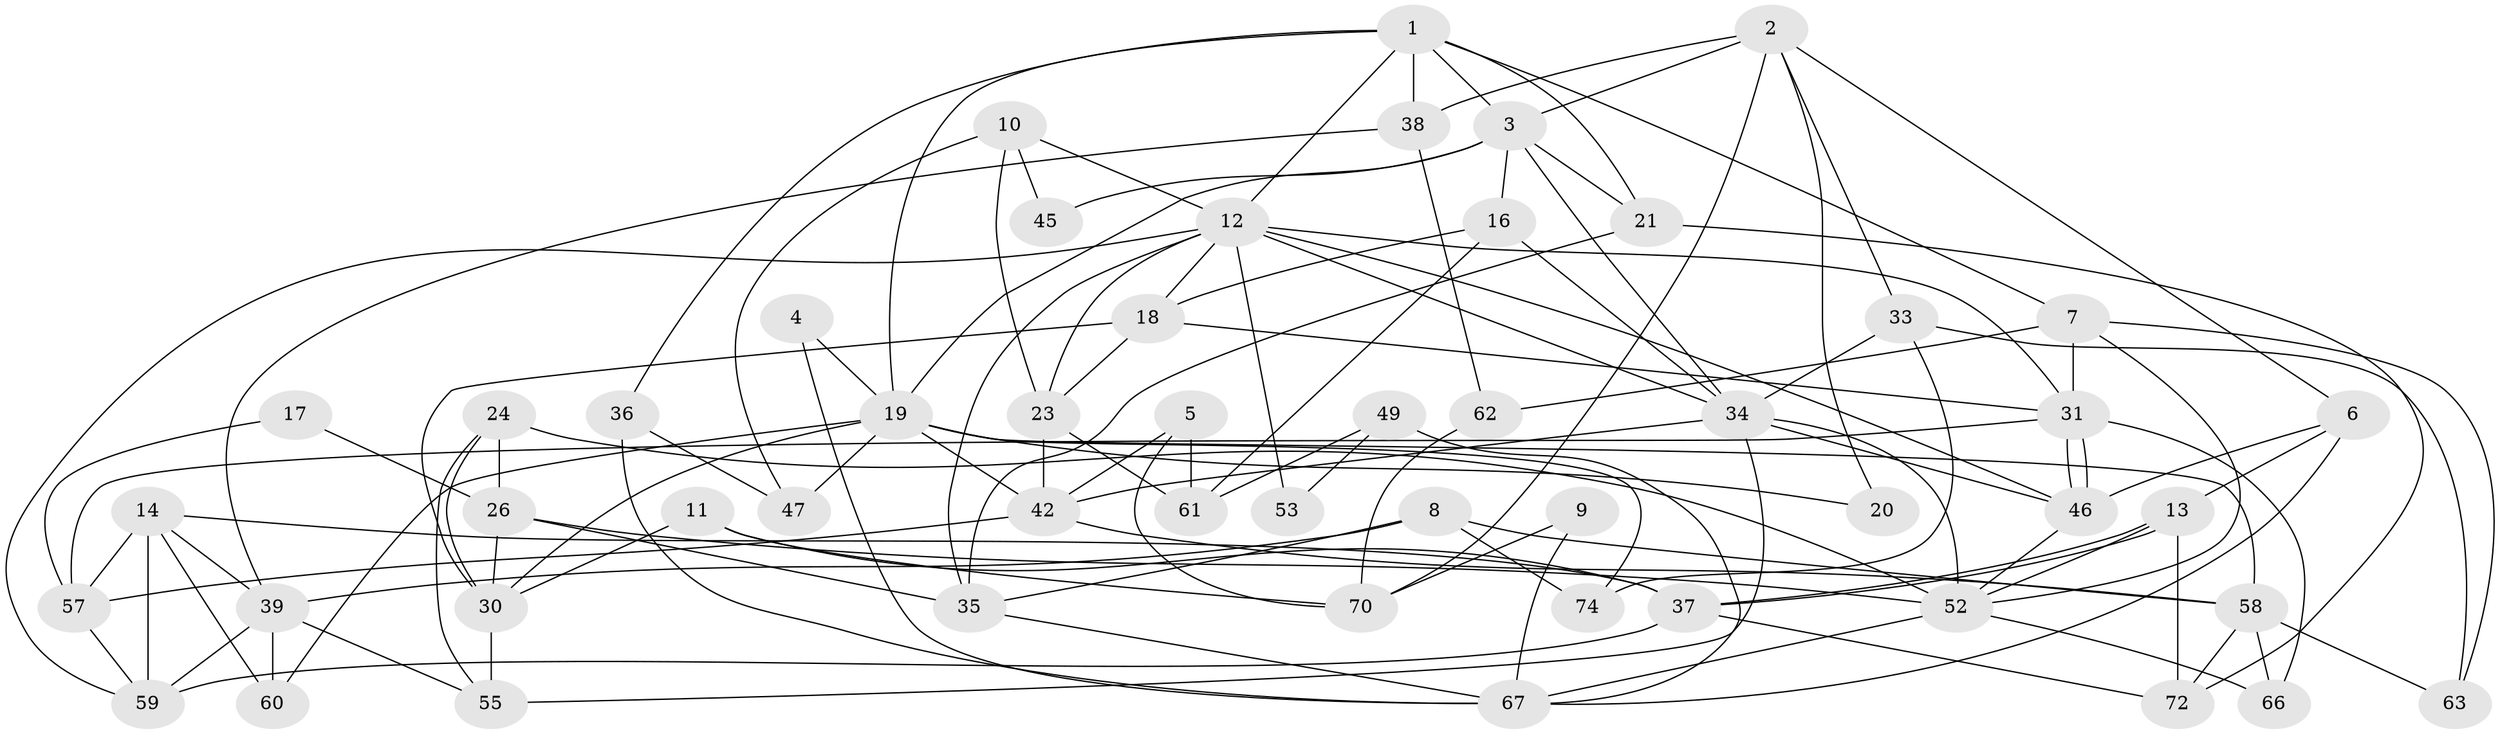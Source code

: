 // original degree distribution, {3: 0.37333333333333335, 4: 0.13333333333333333, 7: 0.05333333333333334, 2: 0.10666666666666667, 5: 0.24, 6: 0.09333333333333334}
// Generated by graph-tools (version 1.1) at 2025/18/03/04/25 18:18:48]
// undirected, 52 vertices, 121 edges
graph export_dot {
graph [start="1"]
  node [color=gray90,style=filled];
  1 [super="+27"];
  2 [super="+68"];
  3;
  4;
  5;
  6 [super="+50"];
  7;
  8 [super="+71"];
  9;
  10;
  11;
  12 [super="+25+15"];
  13;
  14 [super="+40"];
  16;
  17;
  18 [super="+56"];
  19 [super="+29+48"];
  20;
  21 [super="+22"];
  23 [super="+54"];
  24;
  26 [super="+51+28"];
  30 [super="+32"];
  31 [super="+73"];
  33;
  34 [super="+44+41"];
  35;
  36;
  37;
  38;
  39;
  42;
  45;
  46;
  47;
  49;
  52 [super="+75+65"];
  53;
  55;
  57;
  58;
  59;
  60;
  61 [super="+69"];
  62;
  63;
  66;
  67;
  70;
  72;
  74;
  1 -- 19;
  1 -- 3;
  1 -- 36;
  1 -- 38;
  1 -- 7;
  1 -- 12;
  1 -- 21;
  2 -- 20;
  2 -- 33;
  2 -- 6 [weight=2];
  2 -- 3;
  2 -- 38;
  2 -- 70;
  3 -- 21;
  3 -- 16;
  3 -- 34;
  3 -- 45;
  3 -- 19;
  4 -- 67;
  4 -- 19;
  5 -- 42;
  5 -- 70;
  5 -- 61;
  6 -- 13;
  6 -- 46 [weight=2];
  6 -- 67;
  7 -- 63;
  7 -- 31;
  7 -- 62;
  7 -- 52;
  8 -- 39;
  8 -- 58;
  8 -- 74;
  8 -- 35;
  9 -- 67;
  9 -- 70;
  10 -- 12;
  10 -- 47;
  10 -- 45;
  10 -- 23;
  11 -- 37;
  11 -- 30;
  11 -- 70;
  12 -- 53;
  12 -- 23;
  12 -- 34;
  12 -- 18;
  12 -- 35;
  12 -- 59;
  12 -- 46;
  12 -- 31;
  13 -- 37;
  13 -- 37;
  13 -- 72;
  13 -- 52;
  14 -- 57;
  14 -- 37;
  14 -- 39;
  14 -- 59;
  14 -- 60;
  16 -- 18 [weight=2];
  16 -- 34;
  16 -- 61;
  17 -- 57;
  17 -- 26;
  18 -- 23;
  18 -- 30;
  18 -- 31;
  19 -- 74;
  19 -- 60;
  19 -- 20;
  19 -- 58;
  19 -- 42;
  19 -- 47;
  19 -- 30;
  21 -- 35;
  21 -- 72;
  23 -- 42;
  23 -- 61;
  24 -- 55;
  24 -- 52 [weight=2];
  24 -- 26;
  24 -- 30;
  26 -- 35;
  26 -- 52;
  26 -- 30;
  30 -- 55 [weight=2];
  31 -- 46;
  31 -- 46;
  31 -- 66;
  31 -- 57;
  33 -- 34;
  33 -- 63;
  33 -- 74;
  34 -- 55;
  34 -- 52;
  34 -- 46;
  34 -- 42;
  35 -- 67;
  36 -- 67;
  36 -- 47;
  37 -- 72;
  37 -- 59;
  38 -- 62;
  38 -- 39;
  39 -- 55;
  39 -- 59;
  39 -- 60;
  42 -- 57;
  42 -- 58;
  46 -- 52;
  49 -- 61;
  49 -- 67;
  49 -- 53;
  52 -- 66;
  52 -- 67;
  57 -- 59;
  58 -- 63;
  58 -- 66;
  58 -- 72;
  62 -- 70;
}

